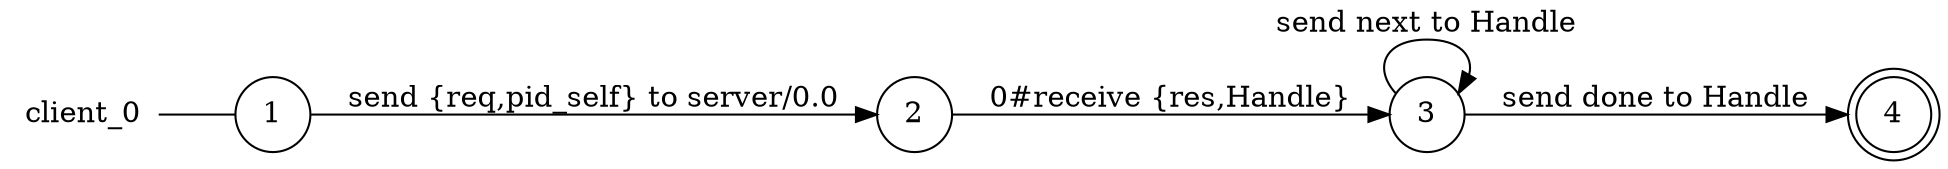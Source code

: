 digraph client_0 {
	rankdir="LR";
	n_0 [label="client_0", shape="plaintext"];
	n_1 [id="1", shape=circle, label="1"];
	n_0 -> n_1 [arrowhead=none];
	n_2 [id="2", shape=doublecircle, label="4"];
	n_3 [id="4", shape=circle, label="2"];
	n_4 [id="3", shape=circle, label="3"];

	n_1 -> n_3 [id="[$e|2]", label="send {req,pid_self} to server/0.0"];
	n_3 -> n_4 [id="[$e|0]", label="0#receive {res,Handle}"];
	n_4 -> n_4 [id="[$e|7]", label="send next to Handle"];
	n_4 -> n_2 [id="[$e|5]", label="send done to Handle"];
}
